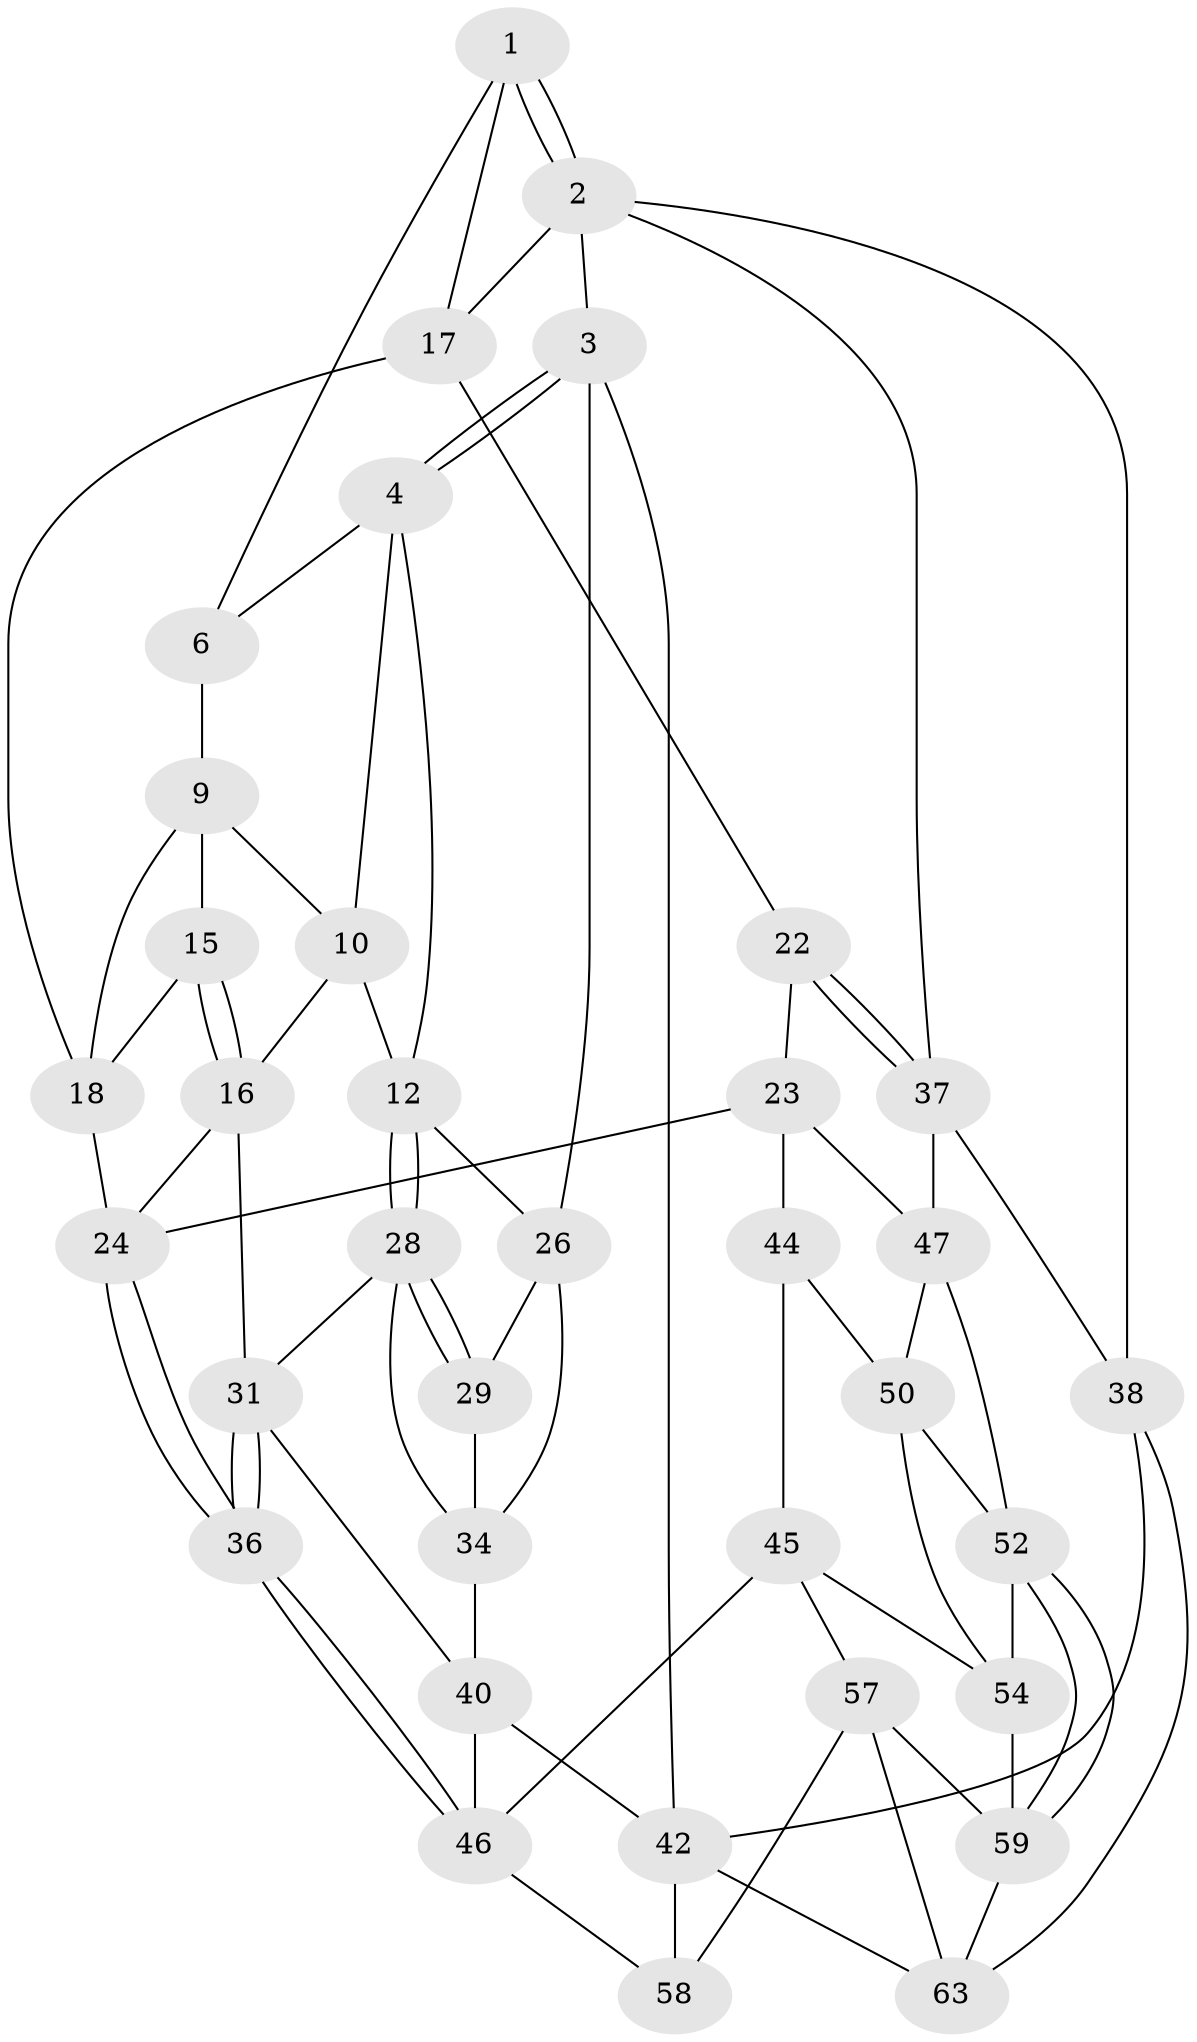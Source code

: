 // original degree distribution, {3: 0.03125, 5: 0.5, 4: 0.25, 6: 0.21875}
// Generated by graph-tools (version 1.1) at 2025/11/02/27/25 16:11:59]
// undirected, 36 vertices, 79 edges
graph export_dot {
graph [start="1"]
  node [color=gray90,style=filled];
  1 [pos="+0.7733112213836905+0",super="+7"];
  2 [pos="+1+0",super="+19"];
  3 [pos="+0+0"];
  4 [pos="+0.17447819985925814+0",super="+5"];
  6 [pos="+0.6031878493741523+0",super="+8"];
  9 [pos="+0.5943211644061019+0.07048422076720377",super="+14"];
  10 [pos="+0.5632315274829832+0.07297911467145034",super="+11"];
  12 [pos="+0.26858793549345056+0.009457698212042325",super="+13"];
  15 [pos="+0.44559470944840623+0.21390724599277858"];
  16 [pos="+0.4331388455384165+0.21786695176026044",super="+30"];
  17 [pos="+0.7385435639180288+0.1303490267778046",super="+20"];
  18 [pos="+0.7139546660887943+0.15011878058883413",super="+21"];
  22 [pos="+0.886418619649766+0.3872243422675824"];
  23 [pos="+0.8023736441873971+0.42090207593321444",super="+43"];
  24 [pos="+0.7302838324770633+0.3981564307428685",super="+25"];
  26 [pos="+0.11562716599025058+0.2535908195868563",super="+27"];
  28 [pos="+0.209046007430842+0.35024406741227376",super="+33"];
  29 [pos="+0.13493573526883318+0.2942086671243338"];
  31 [pos="+0.4272959445319443+0.47060789238413175",super="+32"];
  34 [pos="+0.05811937458047445+0.35686218806521397",super="+35"];
  36 [pos="+0.43636238068939615+0.4832592708850326"];
  37 [pos="+1+0.4369059024583596",super="+39"];
  38 [pos="+1+1"];
  40 [pos="+0+0.6237231922957197",super="+41"];
  42 [pos="+0+1",super="+62"];
  44 [pos="+0.6736670315310272+0.6552998150119018"];
  45 [pos="+0.5593528620123095+0.6256688498925275",super="+56"];
  46 [pos="+0.4376159088621498+0.5256769081733228",super="+49"];
  47 [pos="+1+0.768689281711693",super="+48"];
  50 [pos="+0.7352518671784316+0.6851253178807518",super="+51"];
  52 [pos="+0.7931428945939568+0.7910782042566605",super="+53"];
  54 [pos="+0.6677128305112786+0.8174127871406985",super="+55"];
  57 [pos="+0.4874632022723405+0.8690319044312982",super="+61"];
  58 [pos="+0.3754645039420987+0.8257061121747659"];
  59 [pos="+0.7500038833364244+0.9316234610641688",super="+60"];
  63 [pos="+0.5340606706391076+1",super="+64"];
  1 -- 2;
  1 -- 2;
  1 -- 17;
  1 -- 6;
  2 -- 3;
  2 -- 38;
  2 -- 17;
  2 -- 37;
  3 -- 4;
  3 -- 4;
  3 -- 42;
  3 -- 26;
  4 -- 10;
  4 -- 6;
  4 -- 12;
  6 -- 9;
  9 -- 10;
  9 -- 18;
  9 -- 15;
  10 -- 16;
  10 -- 12;
  12 -- 28;
  12 -- 28;
  12 -- 26;
  15 -- 16;
  15 -- 16;
  15 -- 18;
  16 -- 24;
  16 -- 31;
  17 -- 18;
  17 -- 22;
  18 -- 24;
  22 -- 23;
  22 -- 37;
  22 -- 37;
  23 -- 24;
  23 -- 44;
  23 -- 47;
  24 -- 36;
  24 -- 36;
  26 -- 29;
  26 -- 34;
  28 -- 29;
  28 -- 29;
  28 -- 34;
  28 -- 31;
  29 -- 34;
  31 -- 36;
  31 -- 36;
  31 -- 40;
  34 -- 40;
  36 -- 46;
  36 -- 46;
  37 -- 38;
  37 -- 47;
  38 -- 42;
  38 -- 63;
  40 -- 42;
  40 -- 46;
  42 -- 58;
  42 -- 63;
  44 -- 45;
  44 -- 50;
  45 -- 46;
  45 -- 57;
  45 -- 54;
  46 -- 58;
  47 -- 52;
  47 -- 50;
  50 -- 54;
  50 -- 52;
  52 -- 59;
  52 -- 59;
  52 -- 54;
  54 -- 59;
  57 -- 58;
  57 -- 63;
  57 -- 59;
  59 -- 63;
}
